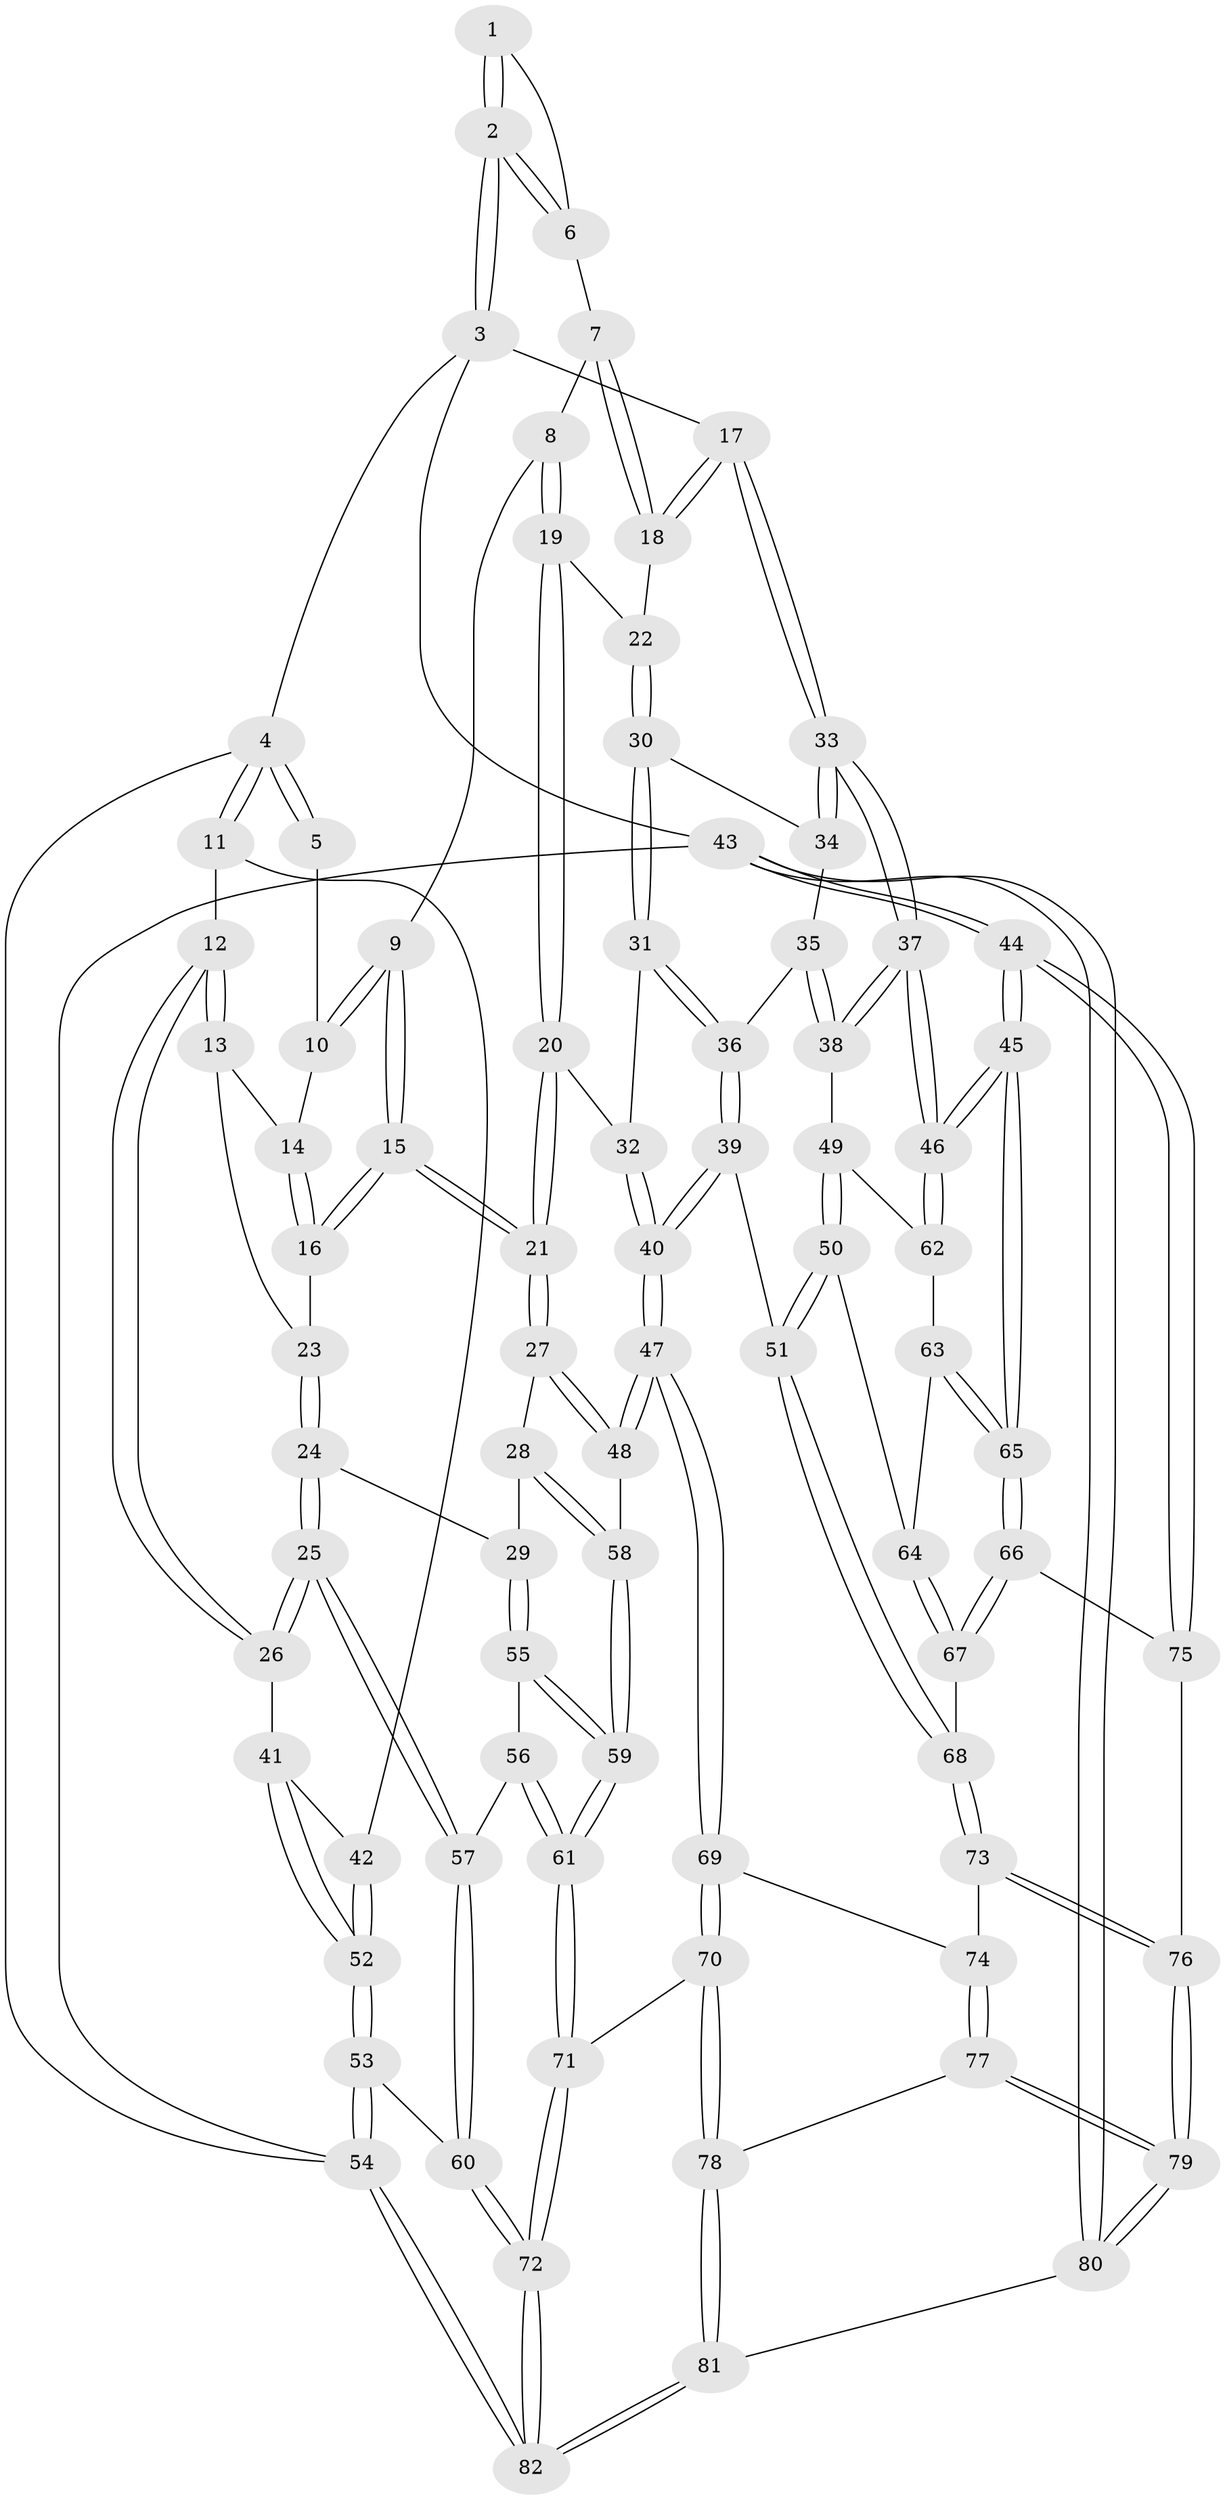 // Generated by graph-tools (version 1.1) at 2025/03/03/09/25 03:03:16]
// undirected, 82 vertices, 202 edges
graph export_dot {
graph [start="1"]
  node [color=gray90,style=filled];
  1 [pos="+0.6470969946919977+0"];
  2 [pos="+1+0"];
  3 [pos="+1+0"];
  4 [pos="+0+0"];
  5 [pos="+0.4360309155939401+0"];
  6 [pos="+0.6821287319892675+0.11594583541124276"];
  7 [pos="+0.6757506721484666+0.14603081577545465"];
  8 [pos="+0.6436506196052258+0.1660235198525322"];
  9 [pos="+0.5591914978643205+0.15146610004031563"];
  10 [pos="+0.43309289661475264+0"];
  11 [pos="+0+0.045717292344714985"];
  12 [pos="+0.14709066581132504+0.22949080782407796"];
  13 [pos="+0.1951419316973719+0.22418140213431945"];
  14 [pos="+0.39428329485085506+0"];
  15 [pos="+0.4708907630340436+0.2964807075186952"];
  16 [pos="+0.41464671418093646+0.2782530554410798"];
  17 [pos="+1+0"];
  18 [pos="+0.853884460168372+0.19154966806420434"];
  19 [pos="+0.6587786150925862+0.23782660178717832"];
  20 [pos="+0.5445407588111923+0.3809592493451386"];
  21 [pos="+0.5291534785294644+0.3799643966699062"];
  22 [pos="+0.7872650085325229+0.3270200080155725"];
  23 [pos="+0.33416189027611726+0.2867059063220786"];
  24 [pos="+0.30985348163664167+0.46593553742078886"];
  25 [pos="+0.19793315619969887+0.5046270455390764"];
  26 [pos="+0.17037013797054812+0.4701336410419126"];
  27 [pos="+0.49853398795835685+0.4296397482690629"];
  28 [pos="+0.4387545546487581+0.48464911418635664"];
  29 [pos="+0.3316014376457854+0.47355167237123036"];
  30 [pos="+0.7870584419828872+0.329961291929367"];
  31 [pos="+0.7810087178778045+0.3468036172548748"];
  32 [pos="+0.5659818120923312+0.3890919000050537"];
  33 [pos="+1+0.15073245171727942"];
  34 [pos="+0.9567837757205808+0.35946134431353843"];
  35 [pos="+0.9114139297532876+0.4526245786274667"];
  36 [pos="+0.8001577720930608+0.4272802081662788"];
  37 [pos="+1+0.4119459349562318"];
  38 [pos="+0.9421242406963234+0.48569393842663944"];
  39 [pos="+0.7325426367174351+0.5930021120225518"];
  40 [pos="+0.7265782655975754+0.5955675231250882"];
  41 [pos="+0.1090155566060577+0.4696894130346008"];
  42 [pos="+0+0.26780558654808717"];
  43 [pos="+1+1"];
  44 [pos="+1+1"];
  45 [pos="+1+0.8046933871228371"];
  46 [pos="+1+0.5625436548670489"];
  47 [pos="+0.7058552432958235+0.6189922501684634"];
  48 [pos="+0.5672504769040762+0.5712279810774058"];
  49 [pos="+0.9260060098363562+0.5630868388647629"];
  50 [pos="+0.8408753983353717+0.611115809822263"];
  51 [pos="+0.8250812456119753+0.6157423895019306"];
  52 [pos="+0+0.583152522420532"];
  53 [pos="+0+0.7206310485595757"];
  54 [pos="+0+1"];
  55 [pos="+0.34541618973354477+0.5766093471153638"];
  56 [pos="+0.3028969822547835+0.5961051116117504"];
  57 [pos="+0.1899105331694125+0.5882282888060013"];
  58 [pos="+0.4449437688483491+0.61803398718933"];
  59 [pos="+0.4424928249128071+0.6253543555780613"];
  60 [pos="+0.1750565652724849+0.6284037261063908"];
  61 [pos="+0.4365905853049755+0.7031892096000254"];
  62 [pos="+0.9508227498447822+0.5757063106412441"];
  63 [pos="+0.9877987414505035+0.6618837189280242"];
  64 [pos="+0.9503983661809169+0.6660945034872439"];
  65 [pos="+1+0.7689613322727014"];
  66 [pos="+0.9563986890402812+0.7650831001783868"];
  67 [pos="+0.9052801782397514+0.7403370202220385"];
  68 [pos="+0.8863123438911483+0.7367861973866926"];
  69 [pos="+0.6752274576156663+0.6922675833958826"];
  70 [pos="+0.5656363934758978+0.8036350079128268"];
  71 [pos="+0.4412605918917911+0.7832634882831352"];
  72 [pos="+0.3218722746466617+0.8428833838158372"];
  73 [pos="+0.83993356046501+0.7895291051573935"];
  74 [pos="+0.808803339540866+0.7945062093900903"];
  75 [pos="+0.904015451904024+0.8520717902366131"];
  76 [pos="+0.8864982531719252+0.8509789305515006"];
  77 [pos="+0.781770571016023+0.870322498497907"];
  78 [pos="+0.5892460876074136+0.8442178711891558"];
  79 [pos="+0.8179725567796564+0.9298572578010356"];
  80 [pos="+0.8377524110508467+1"];
  81 [pos="+0.669593492287528+1"];
  82 [pos="+0.02997917390510037+1"];
  1 -- 2;
  1 -- 2;
  1 -- 6;
  2 -- 3;
  2 -- 3;
  2 -- 6;
  2 -- 6;
  3 -- 4;
  3 -- 17;
  3 -- 43;
  4 -- 5;
  4 -- 5;
  4 -- 11;
  4 -- 11;
  4 -- 54;
  5 -- 10;
  6 -- 7;
  7 -- 8;
  7 -- 18;
  7 -- 18;
  8 -- 9;
  8 -- 19;
  8 -- 19;
  9 -- 10;
  9 -- 10;
  9 -- 15;
  9 -- 15;
  10 -- 14;
  11 -- 12;
  11 -- 42;
  12 -- 13;
  12 -- 13;
  12 -- 26;
  12 -- 26;
  13 -- 14;
  13 -- 23;
  14 -- 16;
  14 -- 16;
  15 -- 16;
  15 -- 16;
  15 -- 21;
  15 -- 21;
  16 -- 23;
  17 -- 18;
  17 -- 18;
  17 -- 33;
  17 -- 33;
  18 -- 22;
  19 -- 20;
  19 -- 20;
  19 -- 22;
  20 -- 21;
  20 -- 21;
  20 -- 32;
  21 -- 27;
  21 -- 27;
  22 -- 30;
  22 -- 30;
  23 -- 24;
  23 -- 24;
  24 -- 25;
  24 -- 25;
  24 -- 29;
  25 -- 26;
  25 -- 26;
  25 -- 57;
  25 -- 57;
  26 -- 41;
  27 -- 28;
  27 -- 48;
  27 -- 48;
  28 -- 29;
  28 -- 58;
  28 -- 58;
  29 -- 55;
  29 -- 55;
  30 -- 31;
  30 -- 31;
  30 -- 34;
  31 -- 32;
  31 -- 36;
  31 -- 36;
  32 -- 40;
  32 -- 40;
  33 -- 34;
  33 -- 34;
  33 -- 37;
  33 -- 37;
  34 -- 35;
  35 -- 36;
  35 -- 38;
  35 -- 38;
  36 -- 39;
  36 -- 39;
  37 -- 38;
  37 -- 38;
  37 -- 46;
  37 -- 46;
  38 -- 49;
  39 -- 40;
  39 -- 40;
  39 -- 51;
  40 -- 47;
  40 -- 47;
  41 -- 42;
  41 -- 52;
  41 -- 52;
  42 -- 52;
  42 -- 52;
  43 -- 44;
  43 -- 44;
  43 -- 80;
  43 -- 80;
  43 -- 54;
  44 -- 45;
  44 -- 45;
  44 -- 75;
  44 -- 75;
  45 -- 46;
  45 -- 46;
  45 -- 65;
  45 -- 65;
  46 -- 62;
  46 -- 62;
  47 -- 48;
  47 -- 48;
  47 -- 69;
  47 -- 69;
  48 -- 58;
  49 -- 50;
  49 -- 50;
  49 -- 62;
  50 -- 51;
  50 -- 51;
  50 -- 64;
  51 -- 68;
  51 -- 68;
  52 -- 53;
  52 -- 53;
  53 -- 54;
  53 -- 54;
  53 -- 60;
  54 -- 82;
  54 -- 82;
  55 -- 56;
  55 -- 59;
  55 -- 59;
  56 -- 57;
  56 -- 61;
  56 -- 61;
  57 -- 60;
  57 -- 60;
  58 -- 59;
  58 -- 59;
  59 -- 61;
  59 -- 61;
  60 -- 72;
  60 -- 72;
  61 -- 71;
  61 -- 71;
  62 -- 63;
  63 -- 64;
  63 -- 65;
  63 -- 65;
  64 -- 67;
  64 -- 67;
  65 -- 66;
  65 -- 66;
  66 -- 67;
  66 -- 67;
  66 -- 75;
  67 -- 68;
  68 -- 73;
  68 -- 73;
  69 -- 70;
  69 -- 70;
  69 -- 74;
  70 -- 71;
  70 -- 78;
  70 -- 78;
  71 -- 72;
  71 -- 72;
  72 -- 82;
  72 -- 82;
  73 -- 74;
  73 -- 76;
  73 -- 76;
  74 -- 77;
  74 -- 77;
  75 -- 76;
  76 -- 79;
  76 -- 79;
  77 -- 78;
  77 -- 79;
  77 -- 79;
  78 -- 81;
  78 -- 81;
  79 -- 80;
  79 -- 80;
  80 -- 81;
  81 -- 82;
  81 -- 82;
}
